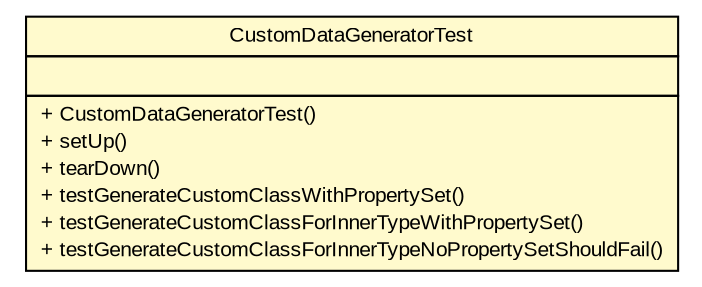 #!/usr/local/bin/dot
#
# Class diagram 
# Generated by UMLGraph version R5_6 (http://www.umlgraph.org/)
#

digraph G {
	edge [fontname="arial",fontsize=10,labelfontname="arial",labelfontsize=10];
	node [fontname="arial",fontsize=10,shape=plaintext];
	nodesep=0.25;
	ranksep=0.5;
	// com.github.mkolisnyk.aerial.datagenerators.CustomDataGeneratorTest
	c1346 [label=<<table title="com.github.mkolisnyk.aerial.datagenerators.CustomDataGeneratorTest" border="0" cellborder="1" cellspacing="0" cellpadding="2" port="p" bgcolor="lemonChiffon" href="./CustomDataGeneratorTest.html">
		<tr><td><table border="0" cellspacing="0" cellpadding="1">
<tr><td align="center" balign="center"> CustomDataGeneratorTest </td></tr>
		</table></td></tr>
		<tr><td><table border="0" cellspacing="0" cellpadding="1">
<tr><td align="left" balign="left">  </td></tr>
		</table></td></tr>
		<tr><td><table border="0" cellspacing="0" cellpadding="1">
<tr><td align="left" balign="left"> + CustomDataGeneratorTest() </td></tr>
<tr><td align="left" balign="left"> + setUp() </td></tr>
<tr><td align="left" balign="left"> + tearDown() </td></tr>
<tr><td align="left" balign="left"> + testGenerateCustomClassWithPropertySet() </td></tr>
<tr><td align="left" balign="left"> + testGenerateCustomClassForInnerTypeWithPropertySet() </td></tr>
<tr><td align="left" balign="left"> + testGenerateCustomClassForInnerTypeNoPropertySetShouldFail() </td></tr>
		</table></td></tr>
		</table>>, URL="./CustomDataGeneratorTest.html", fontname="arial", fontcolor="black", fontsize=10.0];
}

